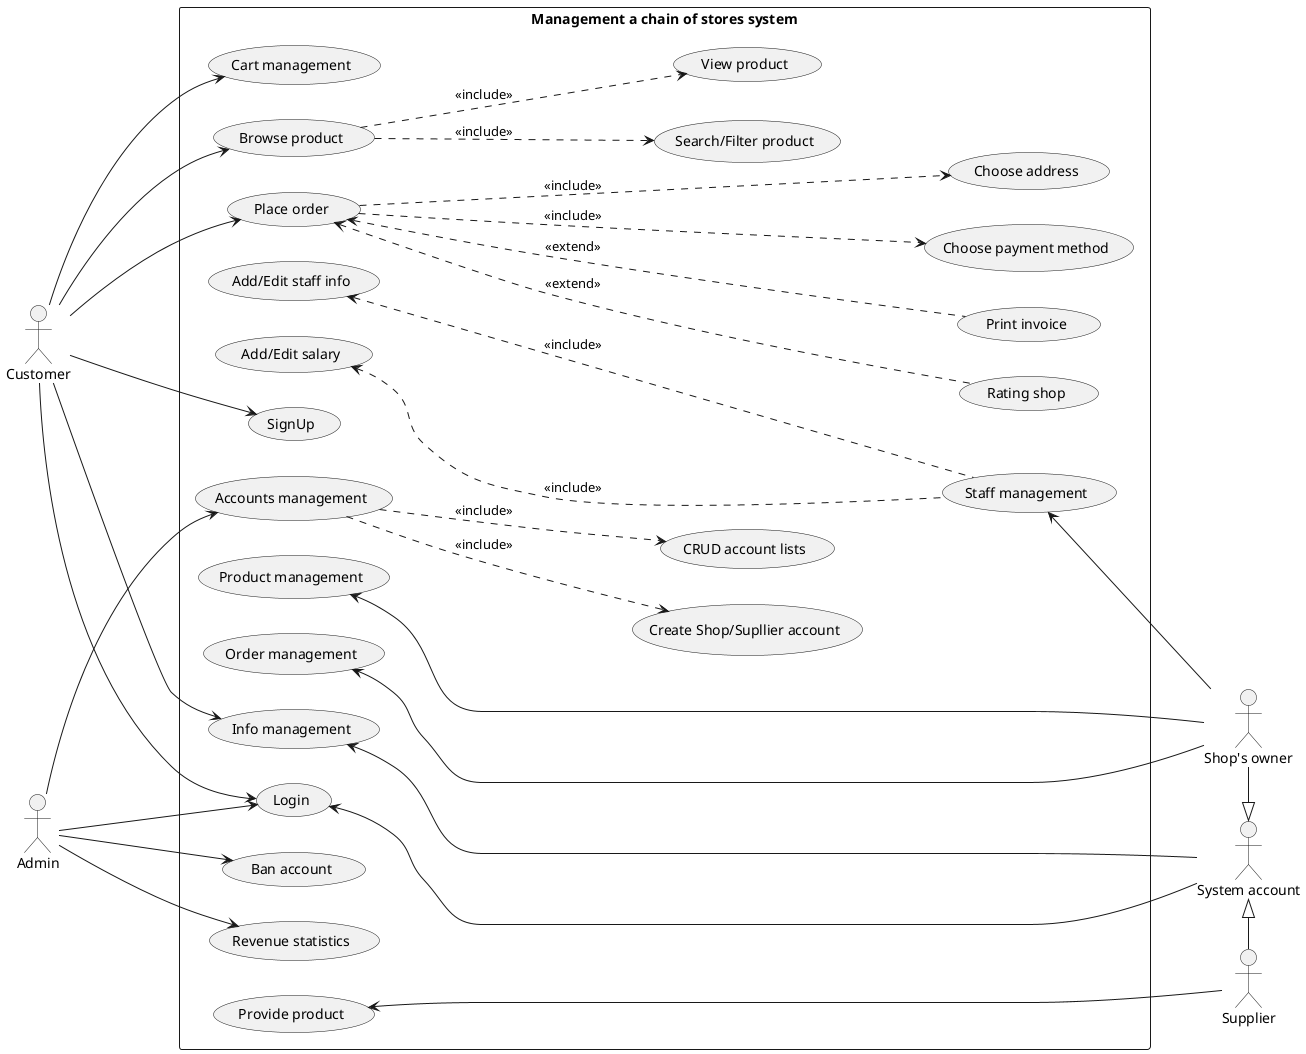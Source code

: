 @startuml
left to right direction
skinparam packageStyle rectangle

actor "Customer" as Customer
actor "Supplier" as Supplier
actor "Shop's owner" as Shop
actor "Admin" as Admin
actor "System account" as User

rectangle "Management a chain of stores system" {
  usecase "Login" as UC_Login
  usecase "SignUp" as UC_SignUp

  usecase "Browse product" as UC_BrowseProduct
  usecase "Search/Filter product" as UC_Search
  usecase "View product" as UC_ViewProduct

  usecase "Place order" as UC_PlaceOrder
  usecase "Rating shop" as UC_Rating
  usecase "Print invoice" as UC_Invoice
  usecase "Choose payment method" as UC_Payment
  usecase "Choose address" as UC_Address

  usecase "Cart management" as UC_CartManagement

  usecase "Product management" as UC_ProductManagement
  usecase "Staff management" as UC_StaffManagement
  usecase "Add/Edit staff info" as UC_AddEditStaff
  usecase "Add/Edit salary" as UC_Salary

  usecase "Order management" as UC_ChangeOrderStatus

  usecase "Accounts management" as UC_AccountManagement 
  usecase "Ban account" as UC_BanAccount
  usecase "Revenue statistics" as UC_Revenue
  usecase "Create Shop/Supllier account" as UC_Acc1
  usecase "CRUD account lists" as UC_AccList

  usecase "Info management" as UC_InfoManagement

  usecase "Provide product" as UC_ProvideProduct

}

UC_Login <----- User
UC_InfoManagement <-- User

Customer ---> UC_BrowseProduct
Customer ---> UC_PlaceOrder
Customer ---> UC_CartManagement
Customer ---> UC_SignUp
Customer ---> UC_Login
Customer ---> UC_InfoManagement 

UC_ProductManagement <----- Shop
UC_StaffManagement <-- Shop
UC_ChangeOrderStatus <---- Shop

Admin ---> UC_AccountManagement 
Admin ---> UC_BanAccount
Admin ---> UC_Revenue 
Admin --> UC_Login 

UC_ProvideProduct <----- Supplier 

UC_BrowseProduct ...> UC_Search: <<include>> 
UC_BrowseProduct ...> UC_ViewProduct: <<include>> 
UC_PlaceOrder ....> UC_Address: <<include>> 
UC_PlaceOrder ....> UC_Payment: <<include>>
UC_PlaceOrder <.... UC_Invoice: <<extend>>
UC_PlaceOrder <.... UC_Rating : <<extend>>
UC_AddEditStaff <.... UC_StaffManagement : <<include>>
UC_Salary <.... UC_StaffManagement : <<include>>

UC_AccountManagement ...> UC_Acc1: <<include>> 
UC_AccountManagement ...> UC_AccList: <<include>> 

Shop -|> User
User <|- Supplier
@enduml